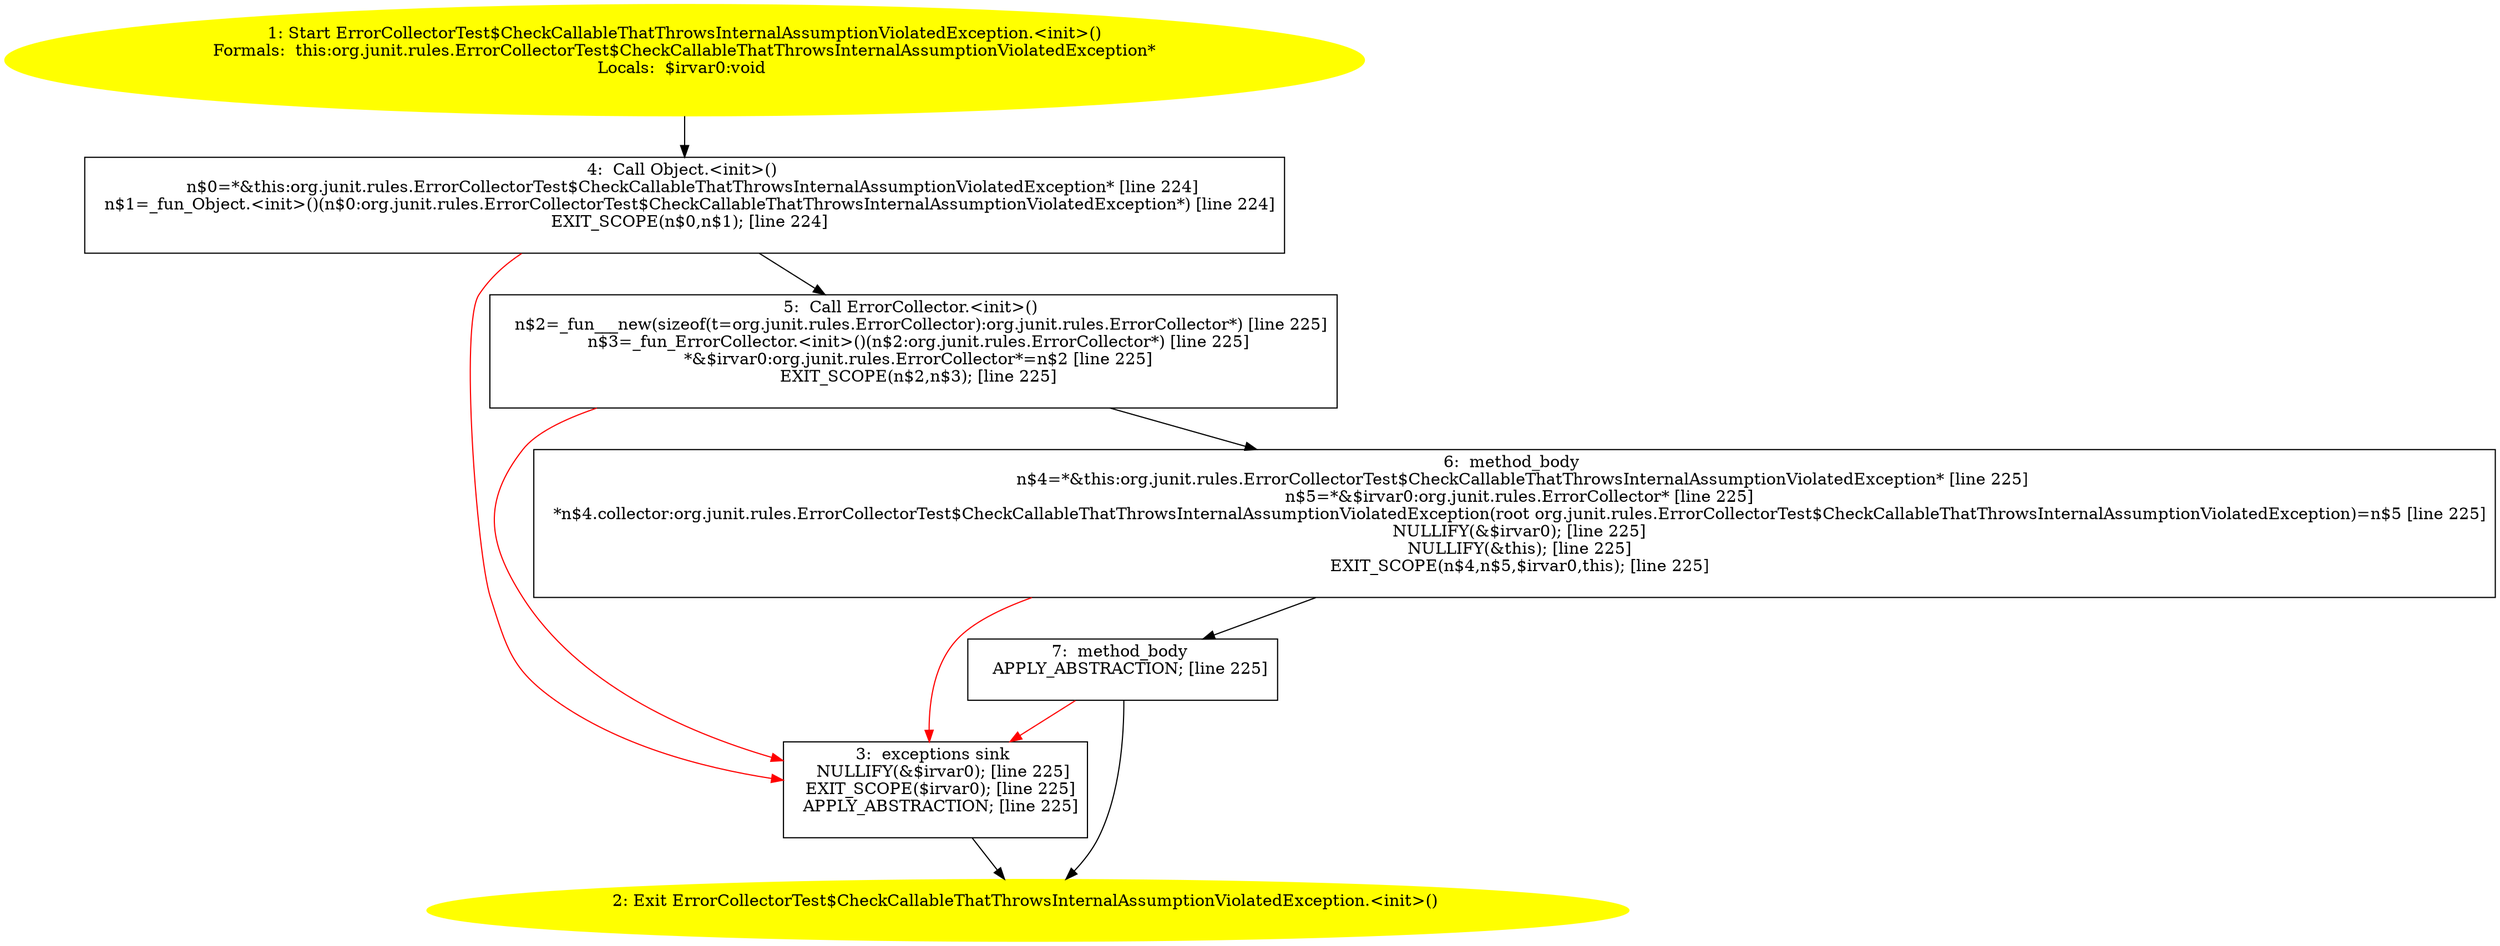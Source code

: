 /* @generated */
digraph cfg {
"org.junit.rules.ErrorCollectorTest$CheckCallableThatThrowsInternalAssumptionViolatedException.<init>.778a77e708426bb96825331e232d4854_1" [label="1: Start ErrorCollectorTest$CheckCallableThatThrowsInternalAssumptionViolatedException.<init>()\nFormals:  this:org.junit.rules.ErrorCollectorTest$CheckCallableThatThrowsInternalAssumptionViolatedException*\nLocals:  $irvar0:void \n  " color=yellow style=filled]
	

	 "org.junit.rules.ErrorCollectorTest$CheckCallableThatThrowsInternalAssumptionViolatedException.<init>.778a77e708426bb96825331e232d4854_1" -> "org.junit.rules.ErrorCollectorTest$CheckCallableThatThrowsInternalAssumptionViolatedException.<init>.778a77e708426bb96825331e232d4854_4" ;
"org.junit.rules.ErrorCollectorTest$CheckCallableThatThrowsInternalAssumptionViolatedException.<init>.778a77e708426bb96825331e232d4854_2" [label="2: Exit ErrorCollectorTest$CheckCallableThatThrowsInternalAssumptionViolatedException.<init>() \n  " color=yellow style=filled]
	

"org.junit.rules.ErrorCollectorTest$CheckCallableThatThrowsInternalAssumptionViolatedException.<init>.778a77e708426bb96825331e232d4854_3" [label="3:  exceptions sink \n   NULLIFY(&$irvar0); [line 225]\n  EXIT_SCOPE($irvar0); [line 225]\n  APPLY_ABSTRACTION; [line 225]\n " shape="box"]
	

	 "org.junit.rules.ErrorCollectorTest$CheckCallableThatThrowsInternalAssumptionViolatedException.<init>.778a77e708426bb96825331e232d4854_3" -> "org.junit.rules.ErrorCollectorTest$CheckCallableThatThrowsInternalAssumptionViolatedException.<init>.778a77e708426bb96825331e232d4854_2" ;
"org.junit.rules.ErrorCollectorTest$CheckCallableThatThrowsInternalAssumptionViolatedException.<init>.778a77e708426bb96825331e232d4854_4" [label="4:  Call Object.<init>() \n   n$0=*&this:org.junit.rules.ErrorCollectorTest$CheckCallableThatThrowsInternalAssumptionViolatedException* [line 224]\n  n$1=_fun_Object.<init>()(n$0:org.junit.rules.ErrorCollectorTest$CheckCallableThatThrowsInternalAssumptionViolatedException*) [line 224]\n  EXIT_SCOPE(n$0,n$1); [line 224]\n " shape="box"]
	

	 "org.junit.rules.ErrorCollectorTest$CheckCallableThatThrowsInternalAssumptionViolatedException.<init>.778a77e708426bb96825331e232d4854_4" -> "org.junit.rules.ErrorCollectorTest$CheckCallableThatThrowsInternalAssumptionViolatedException.<init>.778a77e708426bb96825331e232d4854_5" ;
	 "org.junit.rules.ErrorCollectorTest$CheckCallableThatThrowsInternalAssumptionViolatedException.<init>.778a77e708426bb96825331e232d4854_4" -> "org.junit.rules.ErrorCollectorTest$CheckCallableThatThrowsInternalAssumptionViolatedException.<init>.778a77e708426bb96825331e232d4854_3" [color="red" ];
"org.junit.rules.ErrorCollectorTest$CheckCallableThatThrowsInternalAssumptionViolatedException.<init>.778a77e708426bb96825331e232d4854_5" [label="5:  Call ErrorCollector.<init>() \n   n$2=_fun___new(sizeof(t=org.junit.rules.ErrorCollector):org.junit.rules.ErrorCollector*) [line 225]\n  n$3=_fun_ErrorCollector.<init>()(n$2:org.junit.rules.ErrorCollector*) [line 225]\n  *&$irvar0:org.junit.rules.ErrorCollector*=n$2 [line 225]\n  EXIT_SCOPE(n$2,n$3); [line 225]\n " shape="box"]
	

	 "org.junit.rules.ErrorCollectorTest$CheckCallableThatThrowsInternalAssumptionViolatedException.<init>.778a77e708426bb96825331e232d4854_5" -> "org.junit.rules.ErrorCollectorTest$CheckCallableThatThrowsInternalAssumptionViolatedException.<init>.778a77e708426bb96825331e232d4854_6" ;
	 "org.junit.rules.ErrorCollectorTest$CheckCallableThatThrowsInternalAssumptionViolatedException.<init>.778a77e708426bb96825331e232d4854_5" -> "org.junit.rules.ErrorCollectorTest$CheckCallableThatThrowsInternalAssumptionViolatedException.<init>.778a77e708426bb96825331e232d4854_3" [color="red" ];
"org.junit.rules.ErrorCollectorTest$CheckCallableThatThrowsInternalAssumptionViolatedException.<init>.778a77e708426bb96825331e232d4854_6" [label="6:  method_body \n   n$4=*&this:org.junit.rules.ErrorCollectorTest$CheckCallableThatThrowsInternalAssumptionViolatedException* [line 225]\n  n$5=*&$irvar0:org.junit.rules.ErrorCollector* [line 225]\n  *n$4.collector:org.junit.rules.ErrorCollectorTest$CheckCallableThatThrowsInternalAssumptionViolatedException(root org.junit.rules.ErrorCollectorTest$CheckCallableThatThrowsInternalAssumptionViolatedException)=n$5 [line 225]\n  NULLIFY(&$irvar0); [line 225]\n  NULLIFY(&this); [line 225]\n  EXIT_SCOPE(n$4,n$5,$irvar0,this); [line 225]\n " shape="box"]
	

	 "org.junit.rules.ErrorCollectorTest$CheckCallableThatThrowsInternalAssumptionViolatedException.<init>.778a77e708426bb96825331e232d4854_6" -> "org.junit.rules.ErrorCollectorTest$CheckCallableThatThrowsInternalAssumptionViolatedException.<init>.778a77e708426bb96825331e232d4854_7" ;
	 "org.junit.rules.ErrorCollectorTest$CheckCallableThatThrowsInternalAssumptionViolatedException.<init>.778a77e708426bb96825331e232d4854_6" -> "org.junit.rules.ErrorCollectorTest$CheckCallableThatThrowsInternalAssumptionViolatedException.<init>.778a77e708426bb96825331e232d4854_3" [color="red" ];
"org.junit.rules.ErrorCollectorTest$CheckCallableThatThrowsInternalAssumptionViolatedException.<init>.778a77e708426bb96825331e232d4854_7" [label="7:  method_body \n   APPLY_ABSTRACTION; [line 225]\n " shape="box"]
	

	 "org.junit.rules.ErrorCollectorTest$CheckCallableThatThrowsInternalAssumptionViolatedException.<init>.778a77e708426bb96825331e232d4854_7" -> "org.junit.rules.ErrorCollectorTest$CheckCallableThatThrowsInternalAssumptionViolatedException.<init>.778a77e708426bb96825331e232d4854_2" ;
	 "org.junit.rules.ErrorCollectorTest$CheckCallableThatThrowsInternalAssumptionViolatedException.<init>.778a77e708426bb96825331e232d4854_7" -> "org.junit.rules.ErrorCollectorTest$CheckCallableThatThrowsInternalAssumptionViolatedException.<init>.778a77e708426bb96825331e232d4854_3" [color="red" ];
}
